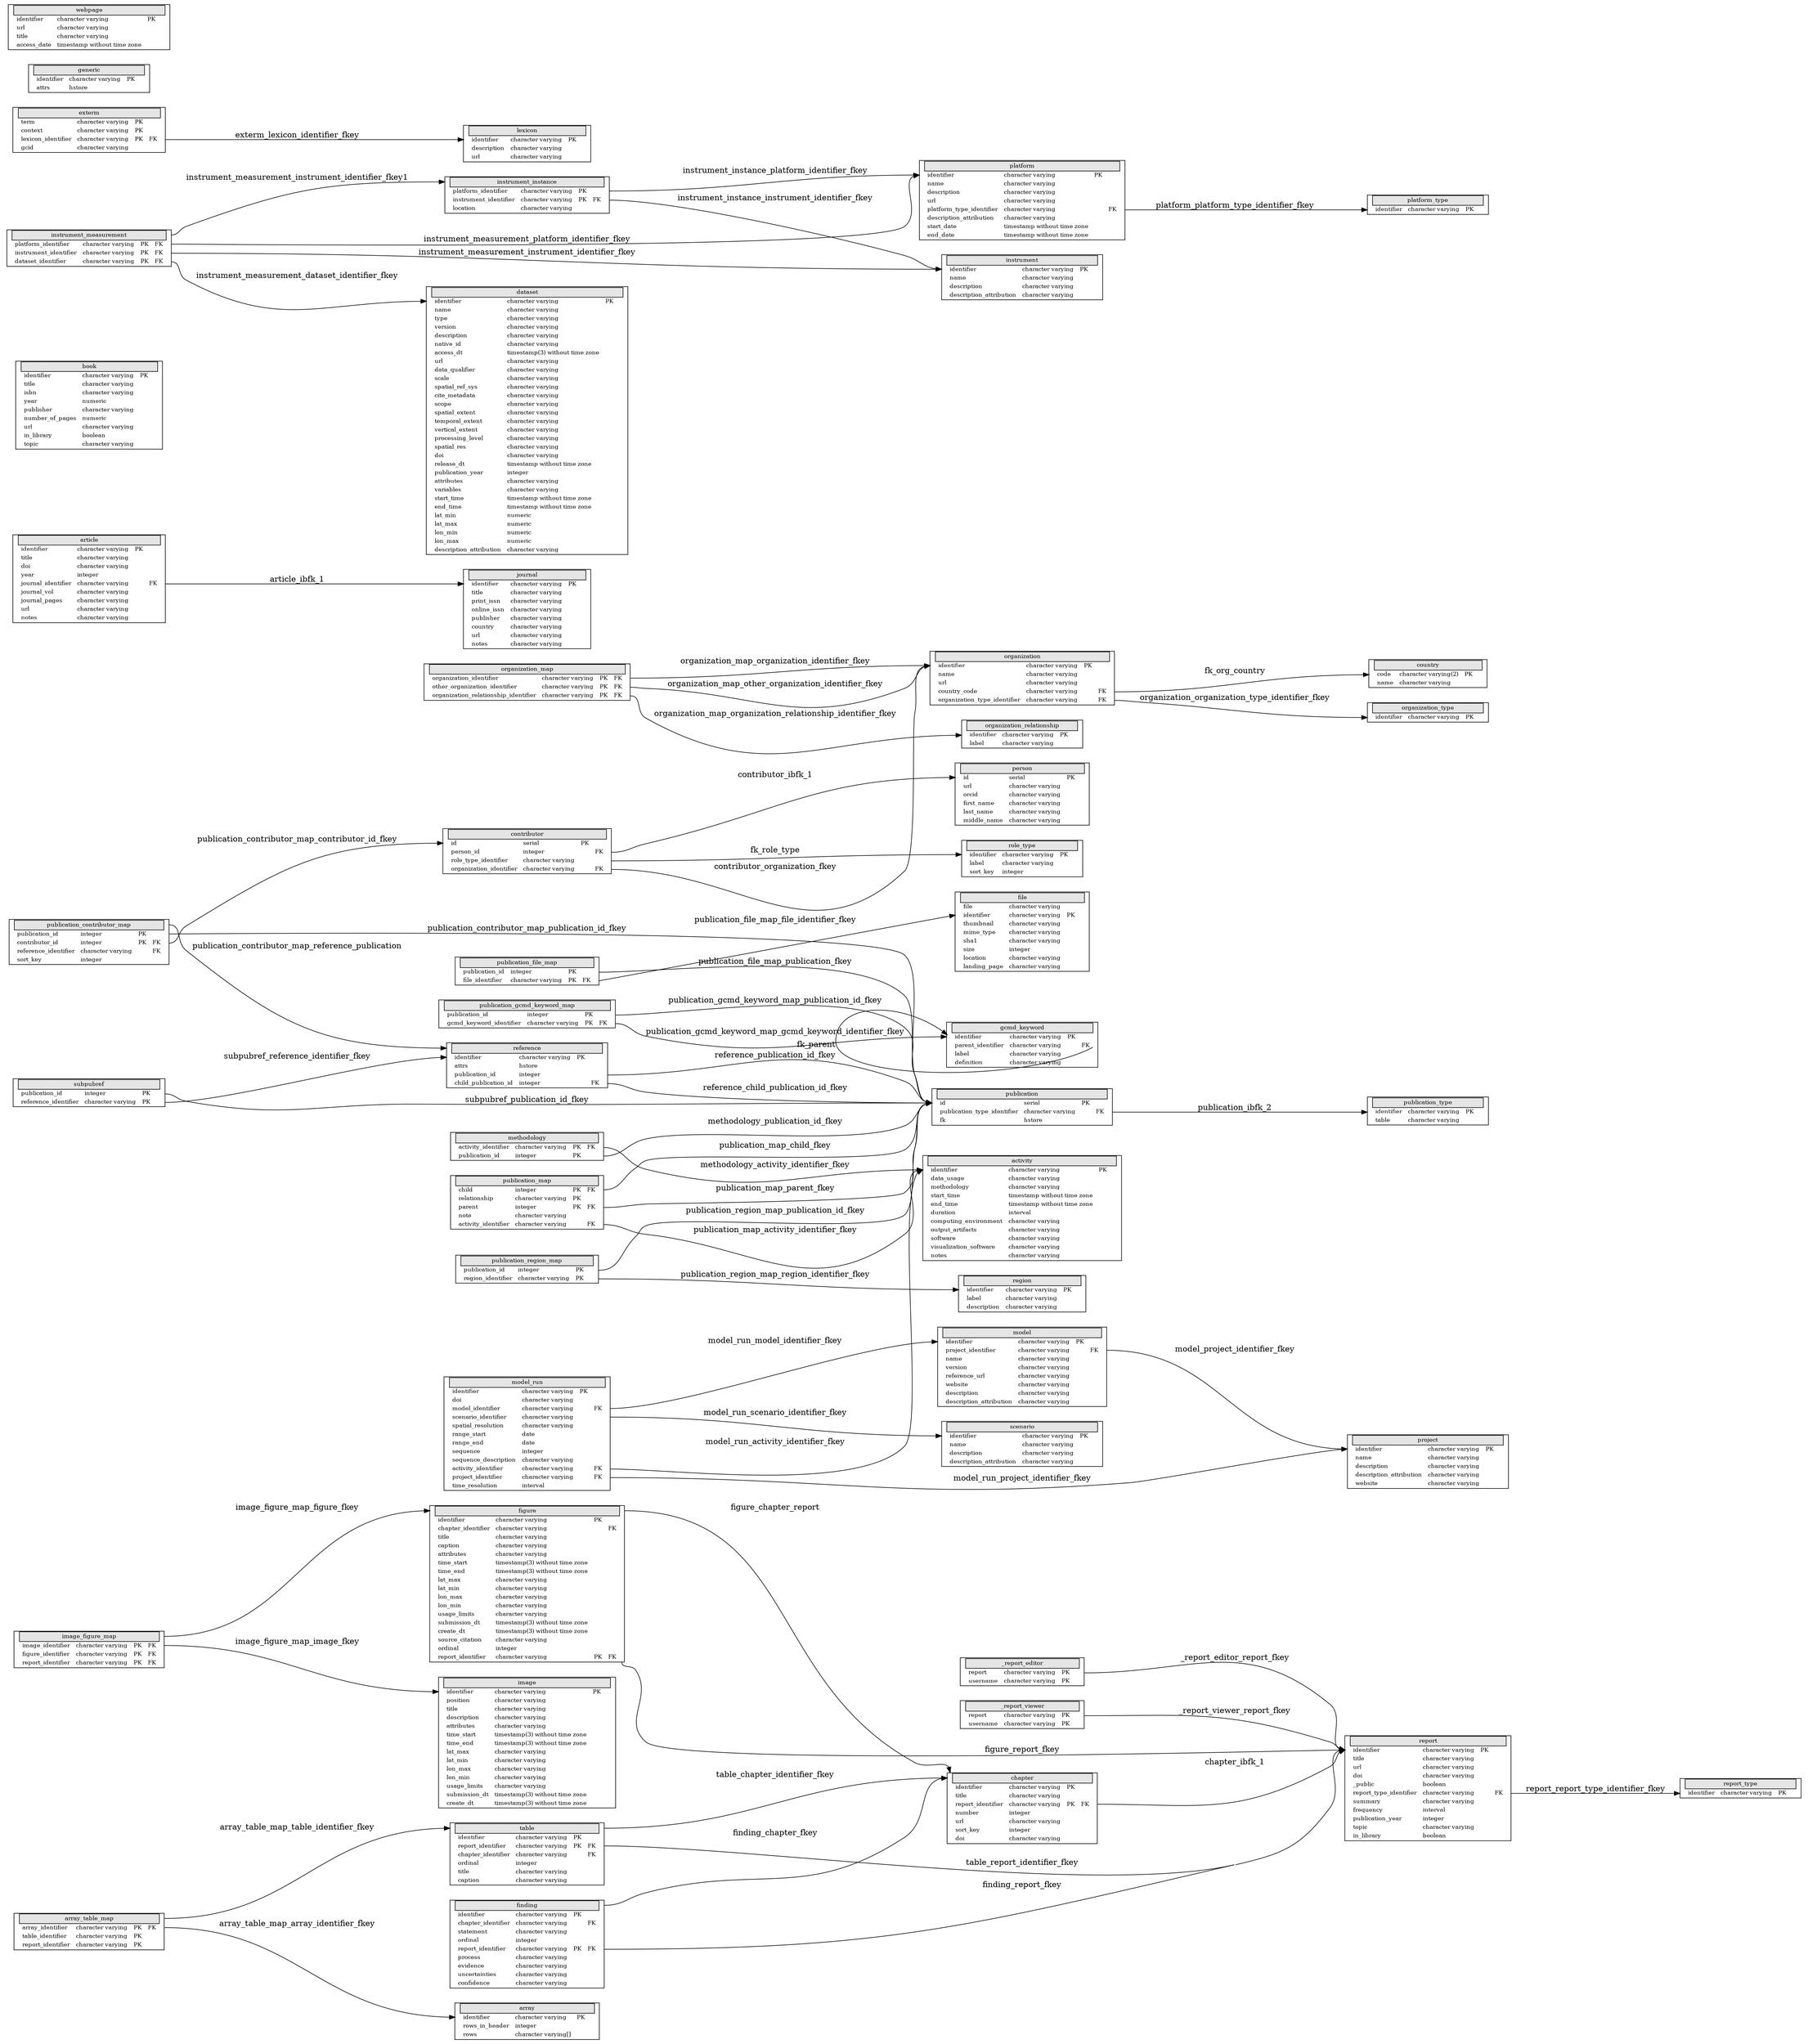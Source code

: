 
digraph g {
graph [
rankdir = "LR",
concentrate = true,
ratio = auto
];
node [
fontsize = "10",
shape = record
];
edge [
];

"_report_editor" [shape = plaintext, label = < <TABLE BORDER="1" CELLBORDER="0" CELLSPACING="0"> <TR ><TD PORT="ltcol0"> </TD> <TD bgcolor="grey90" border="1" COLSPAN="4"> \N </TD> <TD PORT="rtcol0"></TD></TR>  <TR><TD PORT="ltcol1" ></TD><TD align="left" > report </TD><TD align="left" > character varying </TD><TD align="left" > PK </TD><TD align="left" >  </TD><TD align="left" PORT="rtcol1"> </TD></TR> <TR><TD PORT="ltcol2" ></TD><TD align="left" > username </TD><TD align="left" > character varying </TD><TD align="left" > PK </TD><TD align="left" >  </TD><TD align="left" PORT="rtcol2"> </TD></TR> </TABLE>> ];

"_report_viewer" [shape = plaintext, label = < <TABLE BORDER="1" CELLBORDER="0" CELLSPACING="0"> <TR ><TD PORT="ltcol0"> </TD> <TD bgcolor="grey90" border="1" COLSPAN="4"> \N </TD> <TD PORT="rtcol0"></TD></TR>  <TR><TD PORT="ltcol1" ></TD><TD align="left" > report </TD><TD align="left" > character varying </TD><TD align="left" > PK </TD><TD align="left" >  </TD><TD align="left" PORT="rtcol1"> </TD></TR> <TR><TD PORT="ltcol2" ></TD><TD align="left" > username </TD><TD align="left" > character varying </TD><TD align="left" > PK </TD><TD align="left" >  </TD><TD align="left" PORT="rtcol2"> </TD></TR> </TABLE>> ];

"activity" [shape = plaintext, label = < <TABLE BORDER="1" CELLBORDER="0" CELLSPACING="0"> <TR ><TD PORT="ltcol0"> </TD> <TD bgcolor="grey90" border="1" COLSPAN="4"> \N </TD> <TD PORT="rtcol0"></TD></TR>  <TR><TD PORT="ltcol1" ></TD><TD align="left" > identifier </TD><TD align="left" > character varying </TD><TD align="left" > PK </TD><TD align="left" >  </TD><TD align="left" PORT="rtcol1"> </TD></TR> <TR><TD PORT="ltcol2" ></TD><TD align="left" > data_usage </TD><TD align="left" > character varying </TD><TD align="left" >  </TD><TD align="left" >  </TD><TD align="left" PORT="rtcol2"> </TD></TR> <TR><TD PORT="ltcol3" ></TD><TD align="left" > methodology </TD><TD align="left" > character varying </TD><TD align="left" >  </TD><TD align="left" >  </TD><TD align="left" PORT="rtcol3"> </TD></TR> <TR><TD PORT="ltcol4" ></TD><TD align="left" > start_time </TD><TD align="left" > timestamp without time zone </TD><TD align="left" >  </TD><TD align="left" >  </TD><TD align="left" PORT="rtcol4"> </TD></TR> <TR><TD PORT="ltcol5" ></TD><TD align="left" > end_time </TD><TD align="left" > timestamp without time zone </TD><TD align="left" >  </TD><TD align="left" >  </TD><TD align="left" PORT="rtcol5"> </TD></TR> <TR><TD PORT="ltcol6" ></TD><TD align="left" > duration </TD><TD align="left" > interval </TD><TD align="left" >  </TD><TD align="left" >  </TD><TD align="left" PORT="rtcol6"> </TD></TR> <TR><TD PORT="ltcol7" ></TD><TD align="left" > computing_environment </TD><TD align="left" > character varying </TD><TD align="left" >  </TD><TD align="left" >  </TD><TD align="left" PORT="rtcol7"> </TD></TR> <TR><TD PORT="ltcol8" ></TD><TD align="left" > output_artifacts </TD><TD align="left" > character varying </TD><TD align="left" >  </TD><TD align="left" >  </TD><TD align="left" PORT="rtcol8"> </TD></TR> <TR><TD PORT="ltcol9" ></TD><TD align="left" > software </TD><TD align="left" > character varying </TD><TD align="left" >  </TD><TD align="left" >  </TD><TD align="left" PORT="rtcol9"> </TD></TR> <TR><TD PORT="ltcol10" ></TD><TD align="left" > visualization_software </TD><TD align="left" > character varying </TD><TD align="left" >  </TD><TD align="left" >  </TD><TD align="left" PORT="rtcol10"> </TD></TR> <TR><TD PORT="ltcol11" ></TD><TD align="left" > notes </TD><TD align="left" > character varying </TD><TD align="left" >  </TD><TD align="left" >  </TD><TD align="left" PORT="rtcol11"> </TD></TR> </TABLE>> ];

"array" [shape = plaintext, label = < <TABLE BORDER="1" CELLBORDER="0" CELLSPACING="0"> <TR ><TD PORT="ltcol0"> </TD> <TD bgcolor="grey90" border="1" COLSPAN="4"> \N </TD> <TD PORT="rtcol0"></TD></TR>  <TR><TD PORT="ltcol1" ></TD><TD align="left" > identifier </TD><TD align="left" > character varying </TD><TD align="left" > PK </TD><TD align="left" >  </TD><TD align="left" PORT="rtcol1"> </TD></TR> <TR><TD PORT="ltcol2" ></TD><TD align="left" > rows_in_header </TD><TD align="left" > integer </TD><TD align="left" >  </TD><TD align="left" >  </TD><TD align="left" PORT="rtcol2"> </TD></TR> <TR><TD PORT="ltcol3" ></TD><TD align="left" > rows </TD><TD align="left" > character varying[] </TD><TD align="left" >  </TD><TD align="left" >  </TD><TD align="left" PORT="rtcol3"> </TD></TR> </TABLE>> ];

"array_table_map" [shape = plaintext, label = < <TABLE BORDER="1" CELLBORDER="0" CELLSPACING="0"> <TR ><TD PORT="ltcol0"> </TD> <TD bgcolor="grey90" border="1" COLSPAN="4"> \N </TD> <TD PORT="rtcol0"></TD></TR>  <TR><TD PORT="ltcol1" ></TD><TD align="left" > array_identifier </TD><TD align="left" > character varying </TD><TD align="left" > PK </TD><TD align="left" > FK </TD><TD align="left" PORT="rtcol1"> </TD></TR> <TR><TD PORT="ltcol2" ></TD><TD align="left" > table_identifier </TD><TD align="left" > character varying </TD><TD align="left" > PK </TD><TD align="left" >  </TD><TD align="left" PORT="rtcol2"> </TD></TR> <TR><TD PORT="ltcol3" ></TD><TD align="left" > report_identifier </TD><TD align="left" > character varying </TD><TD align="left" > PK </TD><TD align="left" >  </TD><TD align="left" PORT="rtcol3"> </TD></TR> </TABLE>> ];

"article" [shape = plaintext, label = < <TABLE BORDER="1" CELLBORDER="0" CELLSPACING="0"> <TR ><TD PORT="ltcol0"> </TD> <TD bgcolor="grey90" border="1" COLSPAN="4"> \N </TD> <TD PORT="rtcol0"></TD></TR>  <TR><TD PORT="ltcol1" ></TD><TD align="left" > identifier </TD><TD align="left" > character varying </TD><TD align="left" > PK </TD><TD align="left" >  </TD><TD align="left" PORT="rtcol1"> </TD></TR> <TR><TD PORT="ltcol2" ></TD><TD align="left" > title </TD><TD align="left" > character varying </TD><TD align="left" >  </TD><TD align="left" >  </TD><TD align="left" PORT="rtcol2"> </TD></TR> <TR><TD PORT="ltcol3" ></TD><TD align="left" > doi </TD><TD align="left" > character varying </TD><TD align="left" >  </TD><TD align="left" >  </TD><TD align="left" PORT="rtcol3"> </TD></TR> <TR><TD PORT="ltcol4" ></TD><TD align="left" > year </TD><TD align="left" > integer </TD><TD align="left" >  </TD><TD align="left" >  </TD><TD align="left" PORT="rtcol4"> </TD></TR> <TR><TD PORT="ltcol5" ></TD><TD align="left" > journal_identifier </TD><TD align="left" > character varying </TD><TD align="left" >  </TD><TD align="left" > FK </TD><TD align="left" PORT="rtcol5"> </TD></TR> <TR><TD PORT="ltcol6" ></TD><TD align="left" > journal_vol </TD><TD align="left" > character varying </TD><TD align="left" >  </TD><TD align="left" >  </TD><TD align="left" PORT="rtcol6"> </TD></TR> <TR><TD PORT="ltcol7" ></TD><TD align="left" > journal_pages </TD><TD align="left" > character varying </TD><TD align="left" >  </TD><TD align="left" >  </TD><TD align="left" PORT="rtcol7"> </TD></TR> <TR><TD PORT="ltcol8" ></TD><TD align="left" > url </TD><TD align="left" > character varying </TD><TD align="left" >  </TD><TD align="left" >  </TD><TD align="left" PORT="rtcol8"> </TD></TR> <TR><TD PORT="ltcol9" ></TD><TD align="left" > notes </TD><TD align="left" > character varying </TD><TD align="left" >  </TD><TD align="left" >  </TD><TD align="left" PORT="rtcol9"> </TD></TR> </TABLE>> ];

"book" [shape = plaintext, label = < <TABLE BORDER="1" CELLBORDER="0" CELLSPACING="0"> <TR ><TD PORT="ltcol0"> </TD> <TD bgcolor="grey90" border="1" COLSPAN="4"> \N </TD> <TD PORT="rtcol0"></TD></TR>  <TR><TD PORT="ltcol1" ></TD><TD align="left" > identifier </TD><TD align="left" > character varying </TD><TD align="left" > PK </TD><TD align="left" >  </TD><TD align="left" PORT="rtcol1"> </TD></TR> <TR><TD PORT="ltcol2" ></TD><TD align="left" > title </TD><TD align="left" > character varying </TD><TD align="left" >  </TD><TD align="left" >  </TD><TD align="left" PORT="rtcol2"> </TD></TR> <TR><TD PORT="ltcol3" ></TD><TD align="left" > isbn </TD><TD align="left" > character varying </TD><TD align="left" >  </TD><TD align="left" >  </TD><TD align="left" PORT="rtcol3"> </TD></TR> <TR><TD PORT="ltcol4" ></TD><TD align="left" > year </TD><TD align="left" > numeric </TD><TD align="left" >  </TD><TD align="left" >  </TD><TD align="left" PORT="rtcol4"> </TD></TR> <TR><TD PORT="ltcol5" ></TD><TD align="left" > publisher </TD><TD align="left" > character varying </TD><TD align="left" >  </TD><TD align="left" >  </TD><TD align="left" PORT="rtcol5"> </TD></TR> <TR><TD PORT="ltcol6" ></TD><TD align="left" > number_of_pages </TD><TD align="left" > numeric </TD><TD align="left" >  </TD><TD align="left" >  </TD><TD align="left" PORT="rtcol6"> </TD></TR> <TR><TD PORT="ltcol7" ></TD><TD align="left" > url </TD><TD align="left" > character varying </TD><TD align="left" >  </TD><TD align="left" >  </TD><TD align="left" PORT="rtcol7"> </TD></TR> <TR><TD PORT="ltcol8" ></TD><TD align="left" > in_library </TD><TD align="left" > boolean </TD><TD align="left" >  </TD><TD align="left" >  </TD><TD align="left" PORT="rtcol8"> </TD></TR> <TR><TD PORT="ltcol9" ></TD><TD align="left" > topic </TD><TD align="left" > character varying </TD><TD align="left" >  </TD><TD align="left" >  </TD><TD align="left" PORT="rtcol9"> </TD></TR> </TABLE>> ];

"chapter" [shape = plaintext, label = < <TABLE BORDER="1" CELLBORDER="0" CELLSPACING="0"> <TR ><TD PORT="ltcol0"> </TD> <TD bgcolor="grey90" border="1" COLSPAN="4"> \N </TD> <TD PORT="rtcol0"></TD></TR>  <TR><TD PORT="ltcol1" ></TD><TD align="left" > identifier </TD><TD align="left" > character varying </TD><TD align="left" > PK </TD><TD align="left" >  </TD><TD align="left" PORT="rtcol1"> </TD></TR> <TR><TD PORT="ltcol2" ></TD><TD align="left" > title </TD><TD align="left" > character varying </TD><TD align="left" >  </TD><TD align="left" >  </TD><TD align="left" PORT="rtcol2"> </TD></TR> <TR><TD PORT="ltcol3" ></TD><TD align="left" > report_identifier </TD><TD align="left" > character varying </TD><TD align="left" > PK </TD><TD align="left" > FK </TD><TD align="left" PORT="rtcol3"> </TD></TR> <TR><TD PORT="ltcol4" ></TD><TD align="left" > number </TD><TD align="left" > integer </TD><TD align="left" >  </TD><TD align="left" >  </TD><TD align="left" PORT="rtcol4"> </TD></TR> <TR><TD PORT="ltcol5" ></TD><TD align="left" > url </TD><TD align="left" > character varying </TD><TD align="left" >  </TD><TD align="left" >  </TD><TD align="left" PORT="rtcol5"> </TD></TR> <TR><TD PORT="ltcol6" ></TD><TD align="left" > sort_key </TD><TD align="left" > integer </TD><TD align="left" >  </TD><TD align="left" >  </TD><TD align="left" PORT="rtcol6"> </TD></TR> <TR><TD PORT="ltcol7" ></TD><TD align="left" > doi </TD><TD align="left" > character varying </TD><TD align="left" >  </TD><TD align="left" >  </TD><TD align="left" PORT="rtcol7"> </TD></TR> </TABLE>> ];

"contributor" [shape = plaintext, label = < <TABLE BORDER="1" CELLBORDER="0" CELLSPACING="0"> <TR ><TD PORT="ltcol0"> </TD> <TD bgcolor="grey90" border="1" COLSPAN="4"> \N </TD> <TD PORT="rtcol0"></TD></TR>  <TR><TD PORT="ltcol1" ></TD><TD align="left" > id </TD><TD align="left" > serial </TD><TD align="left" > PK </TD><TD align="left" >  </TD><TD align="left" PORT="rtcol1"> </TD></TR> <TR><TD PORT="ltcol2" ></TD><TD align="left" > person_id </TD><TD align="left" > integer </TD><TD align="left" >  </TD><TD align="left" > FK </TD><TD align="left" PORT="rtcol2"> </TD></TR> <TR><TD PORT="ltcol3" ></TD><TD align="left" > role_type_identifier </TD><TD align="left" > character varying </TD><TD align="left" >  </TD><TD align="left" >  </TD><TD align="left" PORT="rtcol3"> </TD></TR> <TR><TD PORT="ltcol4" ></TD><TD align="left" > organization_identifier </TD><TD align="left" > character varying </TD><TD align="left" >  </TD><TD align="left" > FK </TD><TD align="left" PORT="rtcol4"> </TD></TR> </TABLE>> ];

"country" [shape = plaintext, label = < <TABLE BORDER="1" CELLBORDER="0" CELLSPACING="0"> <TR ><TD PORT="ltcol0"> </TD> <TD bgcolor="grey90" border="1" COLSPAN="4"> \N </TD> <TD PORT="rtcol0"></TD></TR>  <TR><TD PORT="ltcol1" ></TD><TD align="left" > code </TD><TD align="left" > character varying(2) </TD><TD align="left" > PK </TD><TD align="left" >  </TD><TD align="left" PORT="rtcol1"> </TD></TR> <TR><TD PORT="ltcol2" ></TD><TD align="left" > name </TD><TD align="left" > character varying </TD><TD align="left" >  </TD><TD align="left" >  </TD><TD align="left" PORT="rtcol2"> </TD></TR> </TABLE>> ];

"dataset" [shape = plaintext, label = < <TABLE BORDER="1" CELLBORDER="0" CELLSPACING="0"> <TR ><TD PORT="ltcol0"> </TD> <TD bgcolor="grey90" border="1" COLSPAN="4"> \N </TD> <TD PORT="rtcol0"></TD></TR>  <TR><TD PORT="ltcol1" ></TD><TD align="left" > identifier </TD><TD align="left" > character varying </TD><TD align="left" > PK </TD><TD align="left" >  </TD><TD align="left" PORT="rtcol1"> </TD></TR> <TR><TD PORT="ltcol2" ></TD><TD align="left" > name </TD><TD align="left" > character varying </TD><TD align="left" >  </TD><TD align="left" >  </TD><TD align="left" PORT="rtcol2"> </TD></TR> <TR><TD PORT="ltcol3" ></TD><TD align="left" > type </TD><TD align="left" > character varying </TD><TD align="left" >  </TD><TD align="left" >  </TD><TD align="left" PORT="rtcol3"> </TD></TR> <TR><TD PORT="ltcol4" ></TD><TD align="left" > version </TD><TD align="left" > character varying </TD><TD align="left" >  </TD><TD align="left" >  </TD><TD align="left" PORT="rtcol4"> </TD></TR> <TR><TD PORT="ltcol5" ></TD><TD align="left" > description </TD><TD align="left" > character varying </TD><TD align="left" >  </TD><TD align="left" >  </TD><TD align="left" PORT="rtcol5"> </TD></TR> <TR><TD PORT="ltcol6" ></TD><TD align="left" > native_id </TD><TD align="left" > character varying </TD><TD align="left" >  </TD><TD align="left" >  </TD><TD align="left" PORT="rtcol6"> </TD></TR> <TR><TD PORT="ltcol7" ></TD><TD align="left" > access_dt </TD><TD align="left" > timestamp(3) without time zone </TD><TD align="left" >  </TD><TD align="left" >  </TD><TD align="left" PORT="rtcol7"> </TD></TR> <TR><TD PORT="ltcol8" ></TD><TD align="left" > url </TD><TD align="left" > character varying </TD><TD align="left" >  </TD><TD align="left" >  </TD><TD align="left" PORT="rtcol8"> </TD></TR> <TR><TD PORT="ltcol9" ></TD><TD align="left" > data_qualifier </TD><TD align="left" > character varying </TD><TD align="left" >  </TD><TD align="left" >  </TD><TD align="left" PORT="rtcol9"> </TD></TR> <TR><TD PORT="ltcol10" ></TD><TD align="left" > scale </TD><TD align="left" > character varying </TD><TD align="left" >  </TD><TD align="left" >  </TD><TD align="left" PORT="rtcol10"> </TD></TR> <TR><TD PORT="ltcol11" ></TD><TD align="left" > spatial_ref_sys </TD><TD align="left" > character varying </TD><TD align="left" >  </TD><TD align="left" >  </TD><TD align="left" PORT="rtcol11"> </TD></TR> <TR><TD PORT="ltcol12" ></TD><TD align="left" > cite_metadata </TD><TD align="left" > character varying </TD><TD align="left" >  </TD><TD align="left" >  </TD><TD align="left" PORT="rtcol12"> </TD></TR> <TR><TD PORT="ltcol13" ></TD><TD align="left" > scope </TD><TD align="left" > character varying </TD><TD align="left" >  </TD><TD align="left" >  </TD><TD align="left" PORT="rtcol13"> </TD></TR> <TR><TD PORT="ltcol14" ></TD><TD align="left" > spatial_extent </TD><TD align="left" > character varying </TD><TD align="left" >  </TD><TD align="left" >  </TD><TD align="left" PORT="rtcol14"> </TD></TR> <TR><TD PORT="ltcol15" ></TD><TD align="left" > temporal_extent </TD><TD align="left" > character varying </TD><TD align="left" >  </TD><TD align="left" >  </TD><TD align="left" PORT="rtcol15"> </TD></TR> <TR><TD PORT="ltcol16" ></TD><TD align="left" > vertical_extent </TD><TD align="left" > character varying </TD><TD align="left" >  </TD><TD align="left" >  </TD><TD align="left" PORT="rtcol16"> </TD></TR> <TR><TD PORT="ltcol17" ></TD><TD align="left" > processing_level </TD><TD align="left" > character varying </TD><TD align="left" >  </TD><TD align="left" >  </TD><TD align="left" PORT="rtcol17"> </TD></TR> <TR><TD PORT="ltcol18" ></TD><TD align="left" > spatial_res </TD><TD align="left" > character varying </TD><TD align="left" >  </TD><TD align="left" >  </TD><TD align="left" PORT="rtcol18"> </TD></TR> <TR><TD PORT="ltcol19" ></TD><TD align="left" > doi </TD><TD align="left" > character varying </TD><TD align="left" >  </TD><TD align="left" >  </TD><TD align="left" PORT="rtcol19"> </TD></TR> <TR><TD PORT="ltcol20" ></TD><TD align="left" > release_dt </TD><TD align="left" > timestamp without time zone </TD><TD align="left" >  </TD><TD align="left" >  </TD><TD align="left" PORT="rtcol20"> </TD></TR> <TR><TD PORT="ltcol21" ></TD><TD align="left" > publication_year </TD><TD align="left" > integer </TD><TD align="left" >  </TD><TD align="left" >  </TD><TD align="left" PORT="rtcol21"> </TD></TR> <TR><TD PORT="ltcol22" ></TD><TD align="left" > attributes </TD><TD align="left" > character varying </TD><TD align="left" >  </TD><TD align="left" >  </TD><TD align="left" PORT="rtcol22"> </TD></TR> <TR><TD PORT="ltcol23" ></TD><TD align="left" > variables </TD><TD align="left" > character varying </TD><TD align="left" >  </TD><TD align="left" >  </TD><TD align="left" PORT="rtcol23"> </TD></TR> <TR><TD PORT="ltcol24" ></TD><TD align="left" > start_time </TD><TD align="left" > timestamp without time zone </TD><TD align="left" >  </TD><TD align="left" >  </TD><TD align="left" PORT="rtcol24"> </TD></TR> <TR><TD PORT="ltcol25" ></TD><TD align="left" > end_time </TD><TD align="left" > timestamp without time zone </TD><TD align="left" >  </TD><TD align="left" >  </TD><TD align="left" PORT="rtcol25"> </TD></TR> <TR><TD PORT="ltcol26" ></TD><TD align="left" > lat_min </TD><TD align="left" > numeric </TD><TD align="left" >  </TD><TD align="left" >  </TD><TD align="left" PORT="rtcol26"> </TD></TR> <TR><TD PORT="ltcol27" ></TD><TD align="left" > lat_max </TD><TD align="left" > numeric </TD><TD align="left" >  </TD><TD align="left" >  </TD><TD align="left" PORT="rtcol27"> </TD></TR> <TR><TD PORT="ltcol28" ></TD><TD align="left" > lon_min </TD><TD align="left" > numeric </TD><TD align="left" >  </TD><TD align="left" >  </TD><TD align="left" PORT="rtcol28"> </TD></TR> <TR><TD PORT="ltcol29" ></TD><TD align="left" > lon_max </TD><TD align="left" > numeric </TD><TD align="left" >  </TD><TD align="left" >  </TD><TD align="left" PORT="rtcol29"> </TD></TR> <TR><TD PORT="ltcol30" ></TD><TD align="left" > description_attribution </TD><TD align="left" > character varying </TD><TD align="left" >  </TD><TD align="left" >  </TD><TD align="left" PORT="rtcol30"> </TD></TR> </TABLE>> ];

"exterm" [shape = plaintext, label = < <TABLE BORDER="1" CELLBORDER="0" CELLSPACING="0"> <TR ><TD PORT="ltcol0"> </TD> <TD bgcolor="grey90" border="1" COLSPAN="4"> \N </TD> <TD PORT="rtcol0"></TD></TR>  <TR><TD PORT="ltcol1" ></TD><TD align="left" > term </TD><TD align="left" > character varying </TD><TD align="left" > PK </TD><TD align="left" >  </TD><TD align="left" PORT="rtcol1"> </TD></TR> <TR><TD PORT="ltcol2" ></TD><TD align="left" > context </TD><TD align="left" > character varying </TD><TD align="left" > PK </TD><TD align="left" >  </TD><TD align="left" PORT="rtcol2"> </TD></TR> <TR><TD PORT="ltcol3" ></TD><TD align="left" > lexicon_identifier </TD><TD align="left" > character varying </TD><TD align="left" > PK </TD><TD align="left" > FK </TD><TD align="left" PORT="rtcol3"> </TD></TR> <TR><TD PORT="ltcol4" ></TD><TD align="left" > gcid </TD><TD align="left" > character varying </TD><TD align="left" >  </TD><TD align="left" >  </TD><TD align="left" PORT="rtcol4"> </TD></TR> </TABLE>> ];

"figure" [shape = plaintext, label = < <TABLE BORDER="1" CELLBORDER="0" CELLSPACING="0"> <TR ><TD PORT="ltcol0"> </TD> <TD bgcolor="grey90" border="1" COLSPAN="4"> \N </TD> <TD PORT="rtcol0"></TD></TR>  <TR><TD PORT="ltcol1" ></TD><TD align="left" > identifier </TD><TD align="left" > character varying </TD><TD align="left" > PK </TD><TD align="left" >  </TD><TD align="left" PORT="rtcol1"> </TD></TR> <TR><TD PORT="ltcol2" ></TD><TD align="left" > chapter_identifier </TD><TD align="left" > character varying </TD><TD align="left" >  </TD><TD align="left" > FK </TD><TD align="left" PORT="rtcol2"> </TD></TR> <TR><TD PORT="ltcol3" ></TD><TD align="left" > title </TD><TD align="left" > character varying </TD><TD align="left" >  </TD><TD align="left" >  </TD><TD align="left" PORT="rtcol3"> </TD></TR> <TR><TD PORT="ltcol4" ></TD><TD align="left" > caption </TD><TD align="left" > character varying </TD><TD align="left" >  </TD><TD align="left" >  </TD><TD align="left" PORT="rtcol4"> </TD></TR> <TR><TD PORT="ltcol5" ></TD><TD align="left" > attributes </TD><TD align="left" > character varying </TD><TD align="left" >  </TD><TD align="left" >  </TD><TD align="left" PORT="rtcol5"> </TD></TR> <TR><TD PORT="ltcol6" ></TD><TD align="left" > time_start </TD><TD align="left" > timestamp(3) without time zone </TD><TD align="left" >  </TD><TD align="left" >  </TD><TD align="left" PORT="rtcol6"> </TD></TR> <TR><TD PORT="ltcol7" ></TD><TD align="left" > time_end </TD><TD align="left" > timestamp(3) without time zone </TD><TD align="left" >  </TD><TD align="left" >  </TD><TD align="left" PORT="rtcol7"> </TD></TR> <TR><TD PORT="ltcol8" ></TD><TD align="left" > lat_max </TD><TD align="left" > character varying </TD><TD align="left" >  </TD><TD align="left" >  </TD><TD align="left" PORT="rtcol8"> </TD></TR> <TR><TD PORT="ltcol9" ></TD><TD align="left" > lat_min </TD><TD align="left" > character varying </TD><TD align="left" >  </TD><TD align="left" >  </TD><TD align="left" PORT="rtcol9"> </TD></TR> <TR><TD PORT="ltcol10" ></TD><TD align="left" > lon_max </TD><TD align="left" > character varying </TD><TD align="left" >  </TD><TD align="left" >  </TD><TD align="left" PORT="rtcol10"> </TD></TR> <TR><TD PORT="ltcol11" ></TD><TD align="left" > lon_min </TD><TD align="left" > character varying </TD><TD align="left" >  </TD><TD align="left" >  </TD><TD align="left" PORT="rtcol11"> </TD></TR> <TR><TD PORT="ltcol12" ></TD><TD align="left" > usage_limits </TD><TD align="left" > character varying </TD><TD align="left" >  </TD><TD align="left" >  </TD><TD align="left" PORT="rtcol12"> </TD></TR> <TR><TD PORT="ltcol13" ></TD><TD align="left" > submission_dt </TD><TD align="left" > timestamp(3) without time zone </TD><TD align="left" >  </TD><TD align="left" >  </TD><TD align="left" PORT="rtcol13"> </TD></TR> <TR><TD PORT="ltcol14" ></TD><TD align="left" > create_dt </TD><TD align="left" > timestamp(3) without time zone </TD><TD align="left" >  </TD><TD align="left" >  </TD><TD align="left" PORT="rtcol14"> </TD></TR> <TR><TD PORT="ltcol15" ></TD><TD align="left" > source_citation </TD><TD align="left" > character varying </TD><TD align="left" >  </TD><TD align="left" >  </TD><TD align="left" PORT="rtcol15"> </TD></TR> <TR><TD PORT="ltcol16" ></TD><TD align="left" > ordinal </TD><TD align="left" > integer </TD><TD align="left" >  </TD><TD align="left" >  </TD><TD align="left" PORT="rtcol16"> </TD></TR> <TR><TD PORT="ltcol17" ></TD><TD align="left" > report_identifier </TD><TD align="left" > character varying </TD><TD align="left" > PK </TD><TD align="left" > FK </TD><TD align="left" PORT="rtcol17"> </TD></TR> </TABLE>> ];

"file" [shape = plaintext, label = < <TABLE BORDER="1" CELLBORDER="0" CELLSPACING="0"> <TR ><TD PORT="ltcol0"> </TD> <TD bgcolor="grey90" border="1" COLSPAN="4"> \N </TD> <TD PORT="rtcol0"></TD></TR>  <TR><TD PORT="ltcol1" ></TD><TD align="left" > file </TD><TD align="left" > character varying </TD><TD align="left" >  </TD><TD align="left" >  </TD><TD align="left" PORT="rtcol1"> </TD></TR> <TR><TD PORT="ltcol2" ></TD><TD align="left" > identifier </TD><TD align="left" > character varying </TD><TD align="left" > PK </TD><TD align="left" >  </TD><TD align="left" PORT="rtcol2"> </TD></TR> <TR><TD PORT="ltcol3" ></TD><TD align="left" > thumbnail </TD><TD align="left" > character varying </TD><TD align="left" >  </TD><TD align="left" >  </TD><TD align="left" PORT="rtcol3"> </TD></TR> <TR><TD PORT="ltcol4" ></TD><TD align="left" > mime_type </TD><TD align="left" > character varying </TD><TD align="left" >  </TD><TD align="left" >  </TD><TD align="left" PORT="rtcol4"> </TD></TR> <TR><TD PORT="ltcol5" ></TD><TD align="left" > sha1 </TD><TD align="left" > character varying </TD><TD align="left" >  </TD><TD align="left" >  </TD><TD align="left" PORT="rtcol5"> </TD></TR> <TR><TD PORT="ltcol6" ></TD><TD align="left" > size </TD><TD align="left" > integer </TD><TD align="left" >  </TD><TD align="left" >  </TD><TD align="left" PORT="rtcol6"> </TD></TR> <TR><TD PORT="ltcol7" ></TD><TD align="left" > location </TD><TD align="left" > character varying </TD><TD align="left" >  </TD><TD align="left" >  </TD><TD align="left" PORT="rtcol7"> </TD></TR> <TR><TD PORT="ltcol8" ></TD><TD align="left" > landing_page </TD><TD align="left" > character varying </TD><TD align="left" >  </TD><TD align="left" >  </TD><TD align="left" PORT="rtcol8"> </TD></TR> </TABLE>> ];

"finding" [shape = plaintext, label = < <TABLE BORDER="1" CELLBORDER="0" CELLSPACING="0"> <TR ><TD PORT="ltcol0"> </TD> <TD bgcolor="grey90" border="1" COLSPAN="4"> \N </TD> <TD PORT="rtcol0"></TD></TR>  <TR><TD PORT="ltcol1" ></TD><TD align="left" > identifier </TD><TD align="left" > character varying </TD><TD align="left" > PK </TD><TD align="left" >  </TD><TD align="left" PORT="rtcol1"> </TD></TR> <TR><TD PORT="ltcol2" ></TD><TD align="left" > chapter_identifier </TD><TD align="left" > character varying </TD><TD align="left" >  </TD><TD align="left" > FK </TD><TD align="left" PORT="rtcol2"> </TD></TR> <TR><TD PORT="ltcol3" ></TD><TD align="left" > statement </TD><TD align="left" > character varying </TD><TD align="left" >  </TD><TD align="left" >  </TD><TD align="left" PORT="rtcol3"> </TD></TR> <TR><TD PORT="ltcol4" ></TD><TD align="left" > ordinal </TD><TD align="left" > integer </TD><TD align="left" >  </TD><TD align="left" >  </TD><TD align="left" PORT="rtcol4"> </TD></TR> <TR><TD PORT="ltcol5" ></TD><TD align="left" > report_identifier </TD><TD align="left" > character varying </TD><TD align="left" > PK </TD><TD align="left" > FK </TD><TD align="left" PORT="rtcol5"> </TD></TR> <TR><TD PORT="ltcol6" ></TD><TD align="left" > process </TD><TD align="left" > character varying </TD><TD align="left" >  </TD><TD align="left" >  </TD><TD align="left" PORT="rtcol6"> </TD></TR> <TR><TD PORT="ltcol7" ></TD><TD align="left" > evidence </TD><TD align="left" > character varying </TD><TD align="left" >  </TD><TD align="left" >  </TD><TD align="left" PORT="rtcol7"> </TD></TR> <TR><TD PORT="ltcol8" ></TD><TD align="left" > uncertainties </TD><TD align="left" > character varying </TD><TD align="left" >  </TD><TD align="left" >  </TD><TD align="left" PORT="rtcol8"> </TD></TR> <TR><TD PORT="ltcol9" ></TD><TD align="left" > confidence </TD><TD align="left" > character varying </TD><TD align="left" >  </TD><TD align="left" >  </TD><TD align="left" PORT="rtcol9"> </TD></TR> </TABLE>> ];

"gcmd_keyword" [shape = plaintext, label = < <TABLE BORDER="1" CELLBORDER="0" CELLSPACING="0"> <TR ><TD PORT="ltcol0"> </TD> <TD bgcolor="grey90" border="1" COLSPAN="4"> \N </TD> <TD PORT="rtcol0"></TD></TR>  <TR><TD PORT="ltcol1" ></TD><TD align="left" > identifier </TD><TD align="left" > character varying </TD><TD align="left" > PK </TD><TD align="left" >  </TD><TD align="left" PORT="rtcol1"> </TD></TR> <TR><TD PORT="ltcol2" ></TD><TD align="left" > parent_identifier </TD><TD align="left" > character varying </TD><TD align="left" >  </TD><TD align="left" > FK </TD><TD align="left" PORT="rtcol2"> </TD></TR> <TR><TD PORT="ltcol3" ></TD><TD align="left" > label </TD><TD align="left" > character varying </TD><TD align="left" >  </TD><TD align="left" >  </TD><TD align="left" PORT="rtcol3"> </TD></TR> <TR><TD PORT="ltcol4" ></TD><TD align="left" > definition </TD><TD align="left" > character varying </TD><TD align="left" >  </TD><TD align="left" >  </TD><TD align="left" PORT="rtcol4"> </TD></TR> </TABLE>> ];

"generic" [shape = plaintext, label = < <TABLE BORDER="1" CELLBORDER="0" CELLSPACING="0"> <TR ><TD PORT="ltcol0"> </TD> <TD bgcolor="grey90" border="1" COLSPAN="4"> \N </TD> <TD PORT="rtcol0"></TD></TR>  <TR><TD PORT="ltcol1" ></TD><TD align="left" > identifier </TD><TD align="left" > character varying </TD><TD align="left" > PK </TD><TD align="left" >  </TD><TD align="left" PORT="rtcol1"> </TD></TR> <TR><TD PORT="ltcol2" ></TD><TD align="left" > attrs </TD><TD align="left" > hstore </TD><TD align="left" >  </TD><TD align="left" >  </TD><TD align="left" PORT="rtcol2"> </TD></TR> </TABLE>> ];

"image" [shape = plaintext, label = < <TABLE BORDER="1" CELLBORDER="0" CELLSPACING="0"> <TR ><TD PORT="ltcol0"> </TD> <TD bgcolor="grey90" border="1" COLSPAN="4"> \N </TD> <TD PORT="rtcol0"></TD></TR>  <TR><TD PORT="ltcol1" ></TD><TD align="left" > identifier </TD><TD align="left" > character varying </TD><TD align="left" > PK </TD><TD align="left" >  </TD><TD align="left" PORT="rtcol1"> </TD></TR> <TR><TD PORT="ltcol2" ></TD><TD align="left" > position </TD><TD align="left" > character varying </TD><TD align="left" >  </TD><TD align="left" >  </TD><TD align="left" PORT="rtcol2"> </TD></TR> <TR><TD PORT="ltcol3" ></TD><TD align="left" > title </TD><TD align="left" > character varying </TD><TD align="left" >  </TD><TD align="left" >  </TD><TD align="left" PORT="rtcol3"> </TD></TR> <TR><TD PORT="ltcol4" ></TD><TD align="left" > description </TD><TD align="left" > character varying </TD><TD align="left" >  </TD><TD align="left" >  </TD><TD align="left" PORT="rtcol4"> </TD></TR> <TR><TD PORT="ltcol5" ></TD><TD align="left" > attributes </TD><TD align="left" > character varying </TD><TD align="left" >  </TD><TD align="left" >  </TD><TD align="left" PORT="rtcol5"> </TD></TR> <TR><TD PORT="ltcol6" ></TD><TD align="left" > time_start </TD><TD align="left" > timestamp(3) without time zone </TD><TD align="left" >  </TD><TD align="left" >  </TD><TD align="left" PORT="rtcol6"> </TD></TR> <TR><TD PORT="ltcol7" ></TD><TD align="left" > time_end </TD><TD align="left" > timestamp(3) without time zone </TD><TD align="left" >  </TD><TD align="left" >  </TD><TD align="left" PORT="rtcol7"> </TD></TR> <TR><TD PORT="ltcol8" ></TD><TD align="left" > lat_max </TD><TD align="left" > character varying </TD><TD align="left" >  </TD><TD align="left" >  </TD><TD align="left" PORT="rtcol8"> </TD></TR> <TR><TD PORT="ltcol9" ></TD><TD align="left" > lat_min </TD><TD align="left" > character varying </TD><TD align="left" >  </TD><TD align="left" >  </TD><TD align="left" PORT="rtcol9"> </TD></TR> <TR><TD PORT="ltcol10" ></TD><TD align="left" > lon_max </TD><TD align="left" > character varying </TD><TD align="left" >  </TD><TD align="left" >  </TD><TD align="left" PORT="rtcol10"> </TD></TR> <TR><TD PORT="ltcol11" ></TD><TD align="left" > lon_min </TD><TD align="left" > character varying </TD><TD align="left" >  </TD><TD align="left" >  </TD><TD align="left" PORT="rtcol11"> </TD></TR> <TR><TD PORT="ltcol12" ></TD><TD align="left" > usage_limits </TD><TD align="left" > character varying </TD><TD align="left" >  </TD><TD align="left" >  </TD><TD align="left" PORT="rtcol12"> </TD></TR> <TR><TD PORT="ltcol13" ></TD><TD align="left" > submission_dt </TD><TD align="left" > timestamp(3) without time zone </TD><TD align="left" >  </TD><TD align="left" >  </TD><TD align="left" PORT="rtcol13"> </TD></TR> <TR><TD PORT="ltcol14" ></TD><TD align="left" > create_dt </TD><TD align="left" > timestamp(3) without time zone </TD><TD align="left" >  </TD><TD align="left" >  </TD><TD align="left" PORT="rtcol14"> </TD></TR> </TABLE>> ];

"image_figure_map" [shape = plaintext, label = < <TABLE BORDER="1" CELLBORDER="0" CELLSPACING="0"> <TR ><TD PORT="ltcol0"> </TD> <TD bgcolor="grey90" border="1" COLSPAN="4"> \N </TD> <TD PORT="rtcol0"></TD></TR>  <TR><TD PORT="ltcol1" ></TD><TD align="left" > image_identifier </TD><TD align="left" > character varying </TD><TD align="left" > PK </TD><TD align="left" > FK </TD><TD align="left" PORT="rtcol1"> </TD></TR> <TR><TD PORT="ltcol2" ></TD><TD align="left" > figure_identifier </TD><TD align="left" > character varying </TD><TD align="left" > PK </TD><TD align="left" > FK </TD><TD align="left" PORT="rtcol2"> </TD></TR> <TR><TD PORT="ltcol3" ></TD><TD align="left" > report_identifier </TD><TD align="left" > character varying </TD><TD align="left" > PK </TD><TD align="left" > FK </TD><TD align="left" PORT="rtcol3"> </TD></TR> </TABLE>> ];

"instrument" [shape = plaintext, label = < <TABLE BORDER="1" CELLBORDER="0" CELLSPACING="0"> <TR ><TD PORT="ltcol0"> </TD> <TD bgcolor="grey90" border="1" COLSPAN="4"> \N </TD> <TD PORT="rtcol0"></TD></TR>  <TR><TD PORT="ltcol1" ></TD><TD align="left" > identifier </TD><TD align="left" > character varying </TD><TD align="left" > PK </TD><TD align="left" >  </TD><TD align="left" PORT="rtcol1"> </TD></TR> <TR><TD PORT="ltcol2" ></TD><TD align="left" > name </TD><TD align="left" > character varying </TD><TD align="left" >  </TD><TD align="left" >  </TD><TD align="left" PORT="rtcol2"> </TD></TR> <TR><TD PORT="ltcol3" ></TD><TD align="left" > description </TD><TD align="left" > character varying </TD><TD align="left" >  </TD><TD align="left" >  </TD><TD align="left" PORT="rtcol3"> </TD></TR> <TR><TD PORT="ltcol4" ></TD><TD align="left" > description_attribution </TD><TD align="left" > character varying </TD><TD align="left" >  </TD><TD align="left" >  </TD><TD align="left" PORT="rtcol4"> </TD></TR> </TABLE>> ];

"instrument_instance" [shape = plaintext, label = < <TABLE BORDER="1" CELLBORDER="0" CELLSPACING="0"> <TR ><TD PORT="ltcol0"> </TD> <TD bgcolor="grey90" border="1" COLSPAN="4"> \N </TD> <TD PORT="rtcol0"></TD></TR>  <TR><TD PORT="ltcol1" ></TD><TD align="left" > platform_identifier </TD><TD align="left" > character varying </TD><TD align="left" > PK </TD><TD align="left" >  </TD><TD align="left" PORT="rtcol1"> </TD></TR> <TR><TD PORT="ltcol2" ></TD><TD align="left" > instrument_identifier </TD><TD align="left" > character varying </TD><TD align="left" > PK </TD><TD align="left" > FK </TD><TD align="left" PORT="rtcol2"> </TD></TR> <TR><TD PORT="ltcol3" ></TD><TD align="left" > location </TD><TD align="left" > character varying </TD><TD align="left" >  </TD><TD align="left" >  </TD><TD align="left" PORT="rtcol3"> </TD></TR> </TABLE>> ];

"instrument_measurement" [shape = plaintext, label = < <TABLE BORDER="1" CELLBORDER="0" CELLSPACING="0"> <TR ><TD PORT="ltcol0"> </TD> <TD bgcolor="grey90" border="1" COLSPAN="4"> \N </TD> <TD PORT="rtcol0"></TD></TR>  <TR><TD PORT="ltcol1" ></TD><TD align="left" > platform_identifier </TD><TD align="left" > character varying </TD><TD align="left" > PK </TD><TD align="left" > FK </TD><TD align="left" PORT="rtcol1"> </TD></TR> <TR><TD PORT="ltcol2" ></TD><TD align="left" > instrument_identifier </TD><TD align="left" > character varying </TD><TD align="left" > PK </TD><TD align="left" > FK </TD><TD align="left" PORT="rtcol2"> </TD></TR> <TR><TD PORT="ltcol3" ></TD><TD align="left" > dataset_identifier </TD><TD align="left" > character varying </TD><TD align="left" > PK </TD><TD align="left" > FK </TD><TD align="left" PORT="rtcol3"> </TD></TR> </TABLE>> ];

"journal" [shape = plaintext, label = < <TABLE BORDER="1" CELLBORDER="0" CELLSPACING="0"> <TR ><TD PORT="ltcol0"> </TD> <TD bgcolor="grey90" border="1" COLSPAN="4"> \N </TD> <TD PORT="rtcol0"></TD></TR>  <TR><TD PORT="ltcol1" ></TD><TD align="left" > identifier </TD><TD align="left" > character varying </TD><TD align="left" > PK </TD><TD align="left" >  </TD><TD align="left" PORT="rtcol1"> </TD></TR> <TR><TD PORT="ltcol2" ></TD><TD align="left" > title </TD><TD align="left" > character varying </TD><TD align="left" >  </TD><TD align="left" >  </TD><TD align="left" PORT="rtcol2"> </TD></TR> <TR><TD PORT="ltcol3" ></TD><TD align="left" > print_issn </TD><TD align="left" > character varying </TD><TD align="left" >  </TD><TD align="left" >  </TD><TD align="left" PORT="rtcol3"> </TD></TR> <TR><TD PORT="ltcol4" ></TD><TD align="left" > online_issn </TD><TD align="left" > character varying </TD><TD align="left" >  </TD><TD align="left" >  </TD><TD align="left" PORT="rtcol4"> </TD></TR> <TR><TD PORT="ltcol5" ></TD><TD align="left" > publisher </TD><TD align="left" > character varying </TD><TD align="left" >  </TD><TD align="left" >  </TD><TD align="left" PORT="rtcol5"> </TD></TR> <TR><TD PORT="ltcol6" ></TD><TD align="left" > country </TD><TD align="left" > character varying </TD><TD align="left" >  </TD><TD align="left" >  </TD><TD align="left" PORT="rtcol6"> </TD></TR> <TR><TD PORT="ltcol7" ></TD><TD align="left" > url </TD><TD align="left" > character varying </TD><TD align="left" >  </TD><TD align="left" >  </TD><TD align="left" PORT="rtcol7"> </TD></TR> <TR><TD PORT="ltcol8" ></TD><TD align="left" > notes </TD><TD align="left" > character varying </TD><TD align="left" >  </TD><TD align="left" >  </TD><TD align="left" PORT="rtcol8"> </TD></TR> </TABLE>> ];

"lexicon" [shape = plaintext, label = < <TABLE BORDER="1" CELLBORDER="0" CELLSPACING="0"> <TR ><TD PORT="ltcol0"> </TD> <TD bgcolor="grey90" border="1" COLSPAN="4"> \N </TD> <TD PORT="rtcol0"></TD></TR>  <TR><TD PORT="ltcol1" ></TD><TD align="left" > identifier </TD><TD align="left" > character varying </TD><TD align="left" > PK </TD><TD align="left" >  </TD><TD align="left" PORT="rtcol1"> </TD></TR> <TR><TD PORT="ltcol2" ></TD><TD align="left" > description </TD><TD align="left" > character varying </TD><TD align="left" >  </TD><TD align="left" >  </TD><TD align="left" PORT="rtcol2"> </TD></TR> <TR><TD PORT="ltcol3" ></TD><TD align="left" > url </TD><TD align="left" > character varying </TD><TD align="left" >  </TD><TD align="left" >  </TD><TD align="left" PORT="rtcol3"> </TD></TR> </TABLE>> ];

"methodology" [shape = plaintext, label = < <TABLE BORDER="1" CELLBORDER="0" CELLSPACING="0"> <TR ><TD PORT="ltcol0"> </TD> <TD bgcolor="grey90" border="1" COLSPAN="4"> \N </TD> <TD PORT="rtcol0"></TD></TR>  <TR><TD PORT="ltcol1" ></TD><TD align="left" > activity_identifier </TD><TD align="left" > character varying </TD><TD align="left" > PK </TD><TD align="left" > FK </TD><TD align="left" PORT="rtcol1"> </TD></TR> <TR><TD PORT="ltcol2" ></TD><TD align="left" > publication_id </TD><TD align="left" > integer </TD><TD align="left" > PK </TD><TD align="left" >  </TD><TD align="left" PORT="rtcol2"> </TD></TR> </TABLE>> ];

"model" [shape = plaintext, label = < <TABLE BORDER="1" CELLBORDER="0" CELLSPACING="0"> <TR ><TD PORT="ltcol0"> </TD> <TD bgcolor="grey90" border="1" COLSPAN="4"> \N </TD> <TD PORT="rtcol0"></TD></TR>  <TR><TD PORT="ltcol1" ></TD><TD align="left" > identifier </TD><TD align="left" > character varying </TD><TD align="left" > PK </TD><TD align="left" >  </TD><TD align="left" PORT="rtcol1"> </TD></TR> <TR><TD PORT="ltcol2" ></TD><TD align="left" > project_identifier </TD><TD align="left" > character varying </TD><TD align="left" >  </TD><TD align="left" > FK </TD><TD align="left" PORT="rtcol2"> </TD></TR> <TR><TD PORT="ltcol3" ></TD><TD align="left" > name </TD><TD align="left" > character varying </TD><TD align="left" >  </TD><TD align="left" >  </TD><TD align="left" PORT="rtcol3"> </TD></TR> <TR><TD PORT="ltcol4" ></TD><TD align="left" > version </TD><TD align="left" > character varying </TD><TD align="left" >  </TD><TD align="left" >  </TD><TD align="left" PORT="rtcol4"> </TD></TR> <TR><TD PORT="ltcol5" ></TD><TD align="left" > reference_url </TD><TD align="left" > character varying </TD><TD align="left" >  </TD><TD align="left" >  </TD><TD align="left" PORT="rtcol5"> </TD></TR> <TR><TD PORT="ltcol6" ></TD><TD align="left" > website </TD><TD align="left" > character varying </TD><TD align="left" >  </TD><TD align="left" >  </TD><TD align="left" PORT="rtcol6"> </TD></TR> <TR><TD PORT="ltcol7" ></TD><TD align="left" > description </TD><TD align="left" > character varying </TD><TD align="left" >  </TD><TD align="left" >  </TD><TD align="left" PORT="rtcol7"> </TD></TR> <TR><TD PORT="ltcol8" ></TD><TD align="left" > description_attribution </TD><TD align="left" > character varying </TD><TD align="left" >  </TD><TD align="left" >  </TD><TD align="left" PORT="rtcol8"> </TD></TR> </TABLE>> ];

"model_run" [shape = plaintext, label = < <TABLE BORDER="1" CELLBORDER="0" CELLSPACING="0"> <TR ><TD PORT="ltcol0"> </TD> <TD bgcolor="grey90" border="1" COLSPAN="4"> \N </TD> <TD PORT="rtcol0"></TD></TR>  <TR><TD PORT="ltcol1" ></TD><TD align="left" > identifier </TD><TD align="left" > character varying </TD><TD align="left" > PK </TD><TD align="left" >  </TD><TD align="left" PORT="rtcol1"> </TD></TR> <TR><TD PORT="ltcol2" ></TD><TD align="left" > doi </TD><TD align="left" > character varying </TD><TD align="left" >  </TD><TD align="left" >  </TD><TD align="left" PORT="rtcol2"> </TD></TR> <TR><TD PORT="ltcol3" ></TD><TD align="left" > model_identifier </TD><TD align="left" > character varying </TD><TD align="left" >  </TD><TD align="left" > FK </TD><TD align="left" PORT="rtcol3"> </TD></TR> <TR><TD PORT="ltcol4" ></TD><TD align="left" > scenario_identifier </TD><TD align="left" > character varying </TD><TD align="left" >  </TD><TD align="left" >  </TD><TD align="left" PORT="rtcol4"> </TD></TR> <TR><TD PORT="ltcol5" ></TD><TD align="left" > spatial_resolution </TD><TD align="left" > character varying </TD><TD align="left" >  </TD><TD align="left" >  </TD><TD align="left" PORT="rtcol5"> </TD></TR> <TR><TD PORT="ltcol6" ></TD><TD align="left" > range_start </TD><TD align="left" > date </TD><TD align="left" >  </TD><TD align="left" >  </TD><TD align="left" PORT="rtcol6"> </TD></TR> <TR><TD PORT="ltcol7" ></TD><TD align="left" > range_end </TD><TD align="left" > date </TD><TD align="left" >  </TD><TD align="left" >  </TD><TD align="left" PORT="rtcol7"> </TD></TR> <TR><TD PORT="ltcol8" ></TD><TD align="left" > sequence </TD><TD align="left" > integer </TD><TD align="left" >  </TD><TD align="left" >  </TD><TD align="left" PORT="rtcol8"> </TD></TR> <TR><TD PORT="ltcol9" ></TD><TD align="left" > sequence_description </TD><TD align="left" > character varying </TD><TD align="left" >  </TD><TD align="left" >  </TD><TD align="left" PORT="rtcol9"> </TD></TR> <TR><TD PORT="ltcol10" ></TD><TD align="left" > activity_identifier </TD><TD align="left" > character varying </TD><TD align="left" >  </TD><TD align="left" > FK </TD><TD align="left" PORT="rtcol10"> </TD></TR> <TR><TD PORT="ltcol11" ></TD><TD align="left" > project_identifier </TD><TD align="left" > character varying </TD><TD align="left" >  </TD><TD align="left" > FK </TD><TD align="left" PORT="rtcol11"> </TD></TR> <TR><TD PORT="ltcol12" ></TD><TD align="left" > time_resolution </TD><TD align="left" > interval </TD><TD align="left" >  </TD><TD align="left" >  </TD><TD align="left" PORT="rtcol12"> </TD></TR> </TABLE>> ];

"organization" [shape = plaintext, label = < <TABLE BORDER="1" CELLBORDER="0" CELLSPACING="0"> <TR ><TD PORT="ltcol0"> </TD> <TD bgcolor="grey90" border="1" COLSPAN="4"> \N </TD> <TD PORT="rtcol0"></TD></TR>  <TR><TD PORT="ltcol1" ></TD><TD align="left" > identifier </TD><TD align="left" > character varying </TD><TD align="left" > PK </TD><TD align="left" >  </TD><TD align="left" PORT="rtcol1"> </TD></TR> <TR><TD PORT="ltcol2" ></TD><TD align="left" > name </TD><TD align="left" > character varying </TD><TD align="left" >  </TD><TD align="left" >  </TD><TD align="left" PORT="rtcol2"> </TD></TR> <TR><TD PORT="ltcol3" ></TD><TD align="left" > url </TD><TD align="left" > character varying </TD><TD align="left" >  </TD><TD align="left" >  </TD><TD align="left" PORT="rtcol3"> </TD></TR> <TR><TD PORT="ltcol4" ></TD><TD align="left" > country_code </TD><TD align="left" > character varying </TD><TD align="left" >  </TD><TD align="left" > FK </TD><TD align="left" PORT="rtcol4"> </TD></TR> <TR><TD PORT="ltcol5" ></TD><TD align="left" > organization_type_identifier </TD><TD align="left" > character varying </TD><TD align="left" >  </TD><TD align="left" > FK </TD><TD align="left" PORT="rtcol5"> </TD></TR> </TABLE>> ];

"organization_map" [shape = plaintext, label = < <TABLE BORDER="1" CELLBORDER="0" CELLSPACING="0"> <TR ><TD PORT="ltcol0"> </TD> <TD bgcolor="grey90" border="1" COLSPAN="4"> \N </TD> <TD PORT="rtcol0"></TD></TR>  <TR><TD PORT="ltcol1" ></TD><TD align="left" > organization_identifier </TD><TD align="left" > character varying </TD><TD align="left" > PK </TD><TD align="left" > FK </TD><TD align="left" PORT="rtcol1"> </TD></TR> <TR><TD PORT="ltcol2" ></TD><TD align="left" > other_organization_identifier </TD><TD align="left" > character varying </TD><TD align="left" > PK </TD><TD align="left" > FK </TD><TD align="left" PORT="rtcol2"> </TD></TR> <TR><TD PORT="ltcol3" ></TD><TD align="left" > organization_relationship_identifier </TD><TD align="left" > character varying </TD><TD align="left" > PK </TD><TD align="left" > FK </TD><TD align="left" PORT="rtcol3"> </TD></TR> </TABLE>> ];

"organization_relationship" [shape = plaintext, label = < <TABLE BORDER="1" CELLBORDER="0" CELLSPACING="0"> <TR ><TD PORT="ltcol0"> </TD> <TD bgcolor="grey90" border="1" COLSPAN="4"> \N </TD> <TD PORT="rtcol0"></TD></TR>  <TR><TD PORT="ltcol1" ></TD><TD align="left" > identifier </TD><TD align="left" > character varying </TD><TD align="left" > PK </TD><TD align="left" >  </TD><TD align="left" PORT="rtcol1"> </TD></TR> <TR><TD PORT="ltcol2" ></TD><TD align="left" > label </TD><TD align="left" > character varying </TD><TD align="left" >  </TD><TD align="left" >  </TD><TD align="left" PORT="rtcol2"> </TD></TR> </TABLE>> ];

"organization_type" [shape = plaintext, label = < <TABLE BORDER="1" CELLBORDER="0" CELLSPACING="0"> <TR ><TD PORT="ltcol0"> </TD> <TD bgcolor="grey90" border="1" COLSPAN="4"> \N </TD> <TD PORT="rtcol0"></TD></TR>  <TR><TD PORT="ltcol1" ></TD><TD align="left" > identifier </TD><TD align="left" > character varying </TD><TD align="left" > PK </TD><TD align="left" >  </TD><TD align="left" PORT="rtcol1"> </TD></TR> </TABLE>> ];

"person" [shape = plaintext, label = < <TABLE BORDER="1" CELLBORDER="0" CELLSPACING="0"> <TR ><TD PORT="ltcol0"> </TD> <TD bgcolor="grey90" border="1" COLSPAN="4"> \N </TD> <TD PORT="rtcol0"></TD></TR>  <TR><TD PORT="ltcol1" ></TD><TD align="left" > id </TD><TD align="left" > serial </TD><TD align="left" > PK </TD><TD align="left" >  </TD><TD align="left" PORT="rtcol1"> </TD></TR> <TR><TD PORT="ltcol2" ></TD><TD align="left" > url </TD><TD align="left" > character varying </TD><TD align="left" >  </TD><TD align="left" >  </TD><TD align="left" PORT="rtcol2"> </TD></TR> <TR><TD PORT="ltcol3" ></TD><TD align="left" > orcid </TD><TD align="left" > character varying </TD><TD align="left" >  </TD><TD align="left" >  </TD><TD align="left" PORT="rtcol3"> </TD></TR> <TR><TD PORT="ltcol4" ></TD><TD align="left" > first_name </TD><TD align="left" > character varying </TD><TD align="left" >  </TD><TD align="left" >  </TD><TD align="left" PORT="rtcol4"> </TD></TR> <TR><TD PORT="ltcol5" ></TD><TD align="left" > last_name </TD><TD align="left" > character varying </TD><TD align="left" >  </TD><TD align="left" >  </TD><TD align="left" PORT="rtcol5"> </TD></TR> <TR><TD PORT="ltcol6" ></TD><TD align="left" > middle_name </TD><TD align="left" > character varying </TD><TD align="left" >  </TD><TD align="left" >  </TD><TD align="left" PORT="rtcol6"> </TD></TR> </TABLE>> ];

"platform" [shape = plaintext, label = < <TABLE BORDER="1" CELLBORDER="0" CELLSPACING="0"> <TR ><TD PORT="ltcol0"> </TD> <TD bgcolor="grey90" border="1" COLSPAN="4"> \N </TD> <TD PORT="rtcol0"></TD></TR>  <TR><TD PORT="ltcol1" ></TD><TD align="left" > identifier </TD><TD align="left" > character varying </TD><TD align="left" > PK </TD><TD align="left" >  </TD><TD align="left" PORT="rtcol1"> </TD></TR> <TR><TD PORT="ltcol2" ></TD><TD align="left" > name </TD><TD align="left" > character varying </TD><TD align="left" >  </TD><TD align="left" >  </TD><TD align="left" PORT="rtcol2"> </TD></TR> <TR><TD PORT="ltcol3" ></TD><TD align="left" > description </TD><TD align="left" > character varying </TD><TD align="left" >  </TD><TD align="left" >  </TD><TD align="left" PORT="rtcol3"> </TD></TR> <TR><TD PORT="ltcol4" ></TD><TD align="left" > url </TD><TD align="left" > character varying </TD><TD align="left" >  </TD><TD align="left" >  </TD><TD align="left" PORT="rtcol4"> </TD></TR> <TR><TD PORT="ltcol5" ></TD><TD align="left" > platform_type_identifier </TD><TD align="left" > character varying </TD><TD align="left" >  </TD><TD align="left" > FK </TD><TD align="left" PORT="rtcol5"> </TD></TR> <TR><TD PORT="ltcol6" ></TD><TD align="left" > description_attribution </TD><TD align="left" > character varying </TD><TD align="left" >  </TD><TD align="left" >  </TD><TD align="left" PORT="rtcol6"> </TD></TR> <TR><TD PORT="ltcol7" ></TD><TD align="left" > start_date </TD><TD align="left" > timestamp without time zone </TD><TD align="left" >  </TD><TD align="left" >  </TD><TD align="left" PORT="rtcol7"> </TD></TR> <TR><TD PORT="ltcol8" ></TD><TD align="left" > end_date </TD><TD align="left" > timestamp without time zone </TD><TD align="left" >  </TD><TD align="left" >  </TD><TD align="left" PORT="rtcol8"> </TD></TR> </TABLE>> ];

"platform_type" [shape = plaintext, label = < <TABLE BORDER="1" CELLBORDER="0" CELLSPACING="0"> <TR ><TD PORT="ltcol0"> </TD> <TD bgcolor="grey90" border="1" COLSPAN="4"> \N </TD> <TD PORT="rtcol0"></TD></TR>  <TR><TD PORT="ltcol1" ></TD><TD align="left" > identifier </TD><TD align="left" > character varying </TD><TD align="left" > PK </TD><TD align="left" >  </TD><TD align="left" PORT="rtcol1"> </TD></TR> </TABLE>> ];

"project" [shape = plaintext, label = < <TABLE BORDER="1" CELLBORDER="0" CELLSPACING="0"> <TR ><TD PORT="ltcol0"> </TD> <TD bgcolor="grey90" border="1" COLSPAN="4"> \N </TD> <TD PORT="rtcol0"></TD></TR>  <TR><TD PORT="ltcol1" ></TD><TD align="left" > identifier </TD><TD align="left" > character varying </TD><TD align="left" > PK </TD><TD align="left" >  </TD><TD align="left" PORT="rtcol1"> </TD></TR> <TR><TD PORT="ltcol2" ></TD><TD align="left" > name </TD><TD align="left" > character varying </TD><TD align="left" >  </TD><TD align="left" >  </TD><TD align="left" PORT="rtcol2"> </TD></TR> <TR><TD PORT="ltcol3" ></TD><TD align="left" > description </TD><TD align="left" > character varying </TD><TD align="left" >  </TD><TD align="left" >  </TD><TD align="left" PORT="rtcol3"> </TD></TR> <TR><TD PORT="ltcol4" ></TD><TD align="left" > description_attribution </TD><TD align="left" > character varying </TD><TD align="left" >  </TD><TD align="left" >  </TD><TD align="left" PORT="rtcol4"> </TD></TR> <TR><TD PORT="ltcol5" ></TD><TD align="left" > website </TD><TD align="left" > character varying </TD><TD align="left" >  </TD><TD align="left" >  </TD><TD align="left" PORT="rtcol5"> </TD></TR> </TABLE>> ];

"publication" [shape = plaintext, label = < <TABLE BORDER="1" CELLBORDER="0" CELLSPACING="0"> <TR ><TD PORT="ltcol0"> </TD> <TD bgcolor="grey90" border="1" COLSPAN="4"> \N </TD> <TD PORT="rtcol0"></TD></TR>  <TR><TD PORT="ltcol1" ></TD><TD align="left" > id </TD><TD align="left" > serial </TD><TD align="left" > PK </TD><TD align="left" >  </TD><TD align="left" PORT="rtcol1"> </TD></TR> <TR><TD PORT="ltcol2" ></TD><TD align="left" > publication_type_identifier </TD><TD align="left" > character varying </TD><TD align="left" >  </TD><TD align="left" > FK </TD><TD align="left" PORT="rtcol2"> </TD></TR> <TR><TD PORT="ltcol3" ></TD><TD align="left" > fk </TD><TD align="left" > hstore </TD><TD align="left" >  </TD><TD align="left" >  </TD><TD align="left" PORT="rtcol3"> </TD></TR> </TABLE>> ];

"publication_contributor_map" [shape = plaintext, label = < <TABLE BORDER="1" CELLBORDER="0" CELLSPACING="0"> <TR ><TD PORT="ltcol0"> </TD> <TD bgcolor="grey90" border="1" COLSPAN="4"> \N </TD> <TD PORT="rtcol0"></TD></TR>  <TR><TD PORT="ltcol1" ></TD><TD align="left" > publication_id </TD><TD align="left" > integer </TD><TD align="left" > PK </TD><TD align="left" >  </TD><TD align="left" PORT="rtcol1"> </TD></TR> <TR><TD PORT="ltcol2" ></TD><TD align="left" > contributor_id </TD><TD align="left" > integer </TD><TD align="left" > PK </TD><TD align="left" > FK </TD><TD align="left" PORT="rtcol2"> </TD></TR> <TR><TD PORT="ltcol3" ></TD><TD align="left" > reference_identifier </TD><TD align="left" > character varying </TD><TD align="left" >  </TD><TD align="left" > FK </TD><TD align="left" PORT="rtcol3"> </TD></TR> <TR><TD PORT="ltcol4" ></TD><TD align="left" > sort_key </TD><TD align="left" > integer </TD><TD align="left" >  </TD><TD align="left" >  </TD><TD align="left" PORT="rtcol4"> </TD></TR> </TABLE>> ];

"publication_file_map" [shape = plaintext, label = < <TABLE BORDER="1" CELLBORDER="0" CELLSPACING="0"> <TR ><TD PORT="ltcol0"> </TD> <TD bgcolor="grey90" border="1" COLSPAN="4"> \N </TD> <TD PORT="rtcol0"></TD></TR>  <TR><TD PORT="ltcol1" ></TD><TD align="left" > publication_id </TD><TD align="left" > integer </TD><TD align="left" > PK </TD><TD align="left" >  </TD><TD align="left" PORT="rtcol1"> </TD></TR> <TR><TD PORT="ltcol2" ></TD><TD align="left" > file_identifier </TD><TD align="left" > character varying </TD><TD align="left" > PK </TD><TD align="left" > FK </TD><TD align="left" PORT="rtcol2"> </TD></TR> </TABLE>> ];

"publication_gcmd_keyword_map" [shape = plaintext, label = < <TABLE BORDER="1" CELLBORDER="0" CELLSPACING="0"> <TR ><TD PORT="ltcol0"> </TD> <TD bgcolor="grey90" border="1" COLSPAN="4"> \N </TD> <TD PORT="rtcol0"></TD></TR>  <TR><TD PORT="ltcol1" ></TD><TD align="left" > publication_id </TD><TD align="left" > integer </TD><TD align="left" > PK </TD><TD align="left" >  </TD><TD align="left" PORT="rtcol1"> </TD></TR> <TR><TD PORT="ltcol2" ></TD><TD align="left" > gcmd_keyword_identifier </TD><TD align="left" > character varying </TD><TD align="left" > PK </TD><TD align="left" > FK </TD><TD align="left" PORT="rtcol2"> </TD></TR> </TABLE>> ];

"publication_map" [shape = plaintext, label = < <TABLE BORDER="1" CELLBORDER="0" CELLSPACING="0"> <TR ><TD PORT="ltcol0"> </TD> <TD bgcolor="grey90" border="1" COLSPAN="4"> \N </TD> <TD PORT="rtcol0"></TD></TR>  <TR><TD PORT="ltcol1" ></TD><TD align="left" > child </TD><TD align="left" > integer </TD><TD align="left" > PK </TD><TD align="left" > FK </TD><TD align="left" PORT="rtcol1"> </TD></TR> <TR><TD PORT="ltcol2" ></TD><TD align="left" > relationship </TD><TD align="left" > character varying </TD><TD align="left" > PK </TD><TD align="left" >  </TD><TD align="left" PORT="rtcol2"> </TD></TR> <TR><TD PORT="ltcol3" ></TD><TD align="left" > parent </TD><TD align="left" > integer </TD><TD align="left" > PK </TD><TD align="left" > FK </TD><TD align="left" PORT="rtcol3"> </TD></TR> <TR><TD PORT="ltcol4" ></TD><TD align="left" > note </TD><TD align="left" > character varying </TD><TD align="left" >  </TD><TD align="left" >  </TD><TD align="left" PORT="rtcol4"> </TD></TR> <TR><TD PORT="ltcol5" ></TD><TD align="left" > activity_identifier </TD><TD align="left" > character varying </TD><TD align="left" >  </TD><TD align="left" > FK </TD><TD align="left" PORT="rtcol5"> </TD></TR> </TABLE>> ];

"publication_region_map" [shape = plaintext, label = < <TABLE BORDER="1" CELLBORDER="0" CELLSPACING="0"> <TR ><TD PORT="ltcol0"> </TD> <TD bgcolor="grey90" border="1" COLSPAN="4"> \N </TD> <TD PORT="rtcol0"></TD></TR>  <TR><TD PORT="ltcol1" ></TD><TD align="left" > publication_id </TD><TD align="left" > integer </TD><TD align="left" > PK </TD><TD align="left" >  </TD><TD align="left" PORT="rtcol1"> </TD></TR> <TR><TD PORT="ltcol2" ></TD><TD align="left" > region_identifier </TD><TD align="left" > character varying </TD><TD align="left" > PK </TD><TD align="left" >  </TD><TD align="left" PORT="rtcol2"> </TD></TR> </TABLE>> ];

"publication_type" [shape = plaintext, label = < <TABLE BORDER="1" CELLBORDER="0" CELLSPACING="0"> <TR ><TD PORT="ltcol0"> </TD> <TD bgcolor="grey90" border="1" COLSPAN="4"> \N </TD> <TD PORT="rtcol0"></TD></TR>  <TR><TD PORT="ltcol1" ></TD><TD align="left" > identifier </TD><TD align="left" > character varying </TD><TD align="left" > PK </TD><TD align="left" >  </TD><TD align="left" PORT="rtcol1"> </TD></TR> <TR><TD PORT="ltcol2" ></TD><TD align="left" > table </TD><TD align="left" > character varying </TD><TD align="left" >  </TD><TD align="left" >  </TD><TD align="left" PORT="rtcol2"> </TD></TR> </TABLE>> ];

"reference" [shape = plaintext, label = < <TABLE BORDER="1" CELLBORDER="0" CELLSPACING="0"> <TR ><TD PORT="ltcol0"> </TD> <TD bgcolor="grey90" border="1" COLSPAN="4"> \N </TD> <TD PORT="rtcol0"></TD></TR>  <TR><TD PORT="ltcol1" ></TD><TD align="left" > identifier </TD><TD align="left" > character varying </TD><TD align="left" > PK </TD><TD align="left" >  </TD><TD align="left" PORT="rtcol1"> </TD></TR> <TR><TD PORT="ltcol2" ></TD><TD align="left" > attrs </TD><TD align="left" > hstore </TD><TD align="left" >  </TD><TD align="left" >  </TD><TD align="left" PORT="rtcol2"> </TD></TR> <TR><TD PORT="ltcol3" ></TD><TD align="left" > publication_id </TD><TD align="left" > integer </TD><TD align="left" >  </TD><TD align="left" >  </TD><TD align="left" PORT="rtcol3"> </TD></TR> <TR><TD PORT="ltcol4" ></TD><TD align="left" > child_publication_id </TD><TD align="left" > integer </TD><TD align="left" >  </TD><TD align="left" > FK </TD><TD align="left" PORT="rtcol4"> </TD></TR> </TABLE>> ];

"region" [shape = plaintext, label = < <TABLE BORDER="1" CELLBORDER="0" CELLSPACING="0"> <TR ><TD PORT="ltcol0"> </TD> <TD bgcolor="grey90" border="1" COLSPAN="4"> \N </TD> <TD PORT="rtcol0"></TD></TR>  <TR><TD PORT="ltcol1" ></TD><TD align="left" > identifier </TD><TD align="left" > character varying </TD><TD align="left" > PK </TD><TD align="left" >  </TD><TD align="left" PORT="rtcol1"> </TD></TR> <TR><TD PORT="ltcol2" ></TD><TD align="left" > label </TD><TD align="left" > character varying </TD><TD align="left" >  </TD><TD align="left" >  </TD><TD align="left" PORT="rtcol2"> </TD></TR> <TR><TD PORT="ltcol3" ></TD><TD align="left" > description </TD><TD align="left" > character varying </TD><TD align="left" >  </TD><TD align="left" >  </TD><TD align="left" PORT="rtcol3"> </TD></TR> </TABLE>> ];

"report" [shape = plaintext, label = < <TABLE BORDER="1" CELLBORDER="0" CELLSPACING="0"> <TR ><TD PORT="ltcol0"> </TD> <TD bgcolor="grey90" border="1" COLSPAN="4"> \N </TD> <TD PORT="rtcol0"></TD></TR>  <TR><TD PORT="ltcol1" ></TD><TD align="left" > identifier </TD><TD align="left" > character varying </TD><TD align="left" > PK </TD><TD align="left" >  </TD><TD align="left" PORT="rtcol1"> </TD></TR> <TR><TD PORT="ltcol2" ></TD><TD align="left" > title </TD><TD align="left" > character varying </TD><TD align="left" >  </TD><TD align="left" >  </TD><TD align="left" PORT="rtcol2"> </TD></TR> <TR><TD PORT="ltcol3" ></TD><TD align="left" > url </TD><TD align="left" > character varying </TD><TD align="left" >  </TD><TD align="left" >  </TD><TD align="left" PORT="rtcol3"> </TD></TR> <TR><TD PORT="ltcol4" ></TD><TD align="left" > doi </TD><TD align="left" > character varying </TD><TD align="left" >  </TD><TD align="left" >  </TD><TD align="left" PORT="rtcol4"> </TD></TR> <TR><TD PORT="ltcol5" ></TD><TD align="left" > _public </TD><TD align="left" > boolean </TD><TD align="left" >  </TD><TD align="left" >  </TD><TD align="left" PORT="rtcol5"> </TD></TR> <TR><TD PORT="ltcol6" ></TD><TD align="left" > report_type_identifier </TD><TD align="left" > character varying </TD><TD align="left" >  </TD><TD align="left" > FK </TD><TD align="left" PORT="rtcol6"> </TD></TR> <TR><TD PORT="ltcol7" ></TD><TD align="left" > summary </TD><TD align="left" > character varying </TD><TD align="left" >  </TD><TD align="left" >  </TD><TD align="left" PORT="rtcol7"> </TD></TR> <TR><TD PORT="ltcol8" ></TD><TD align="left" > frequency </TD><TD align="left" > interval </TD><TD align="left" >  </TD><TD align="left" >  </TD><TD align="left" PORT="rtcol8"> </TD></TR> <TR><TD PORT="ltcol9" ></TD><TD align="left" > publication_year </TD><TD align="left" > integer </TD><TD align="left" >  </TD><TD align="left" >  </TD><TD align="left" PORT="rtcol9"> </TD></TR> <TR><TD PORT="ltcol10" ></TD><TD align="left" > topic </TD><TD align="left" > character varying </TD><TD align="left" >  </TD><TD align="left" >  </TD><TD align="left" PORT="rtcol10"> </TD></TR> <TR><TD PORT="ltcol11" ></TD><TD align="left" > in_library </TD><TD align="left" > boolean </TD><TD align="left" >  </TD><TD align="left" >  </TD><TD align="left" PORT="rtcol11"> </TD></TR> </TABLE>> ];

"report_type" [shape = plaintext, label = < <TABLE BORDER="1" CELLBORDER="0" CELLSPACING="0"> <TR ><TD PORT="ltcol0"> </TD> <TD bgcolor="grey90" border="1" COLSPAN="4"> \N </TD> <TD PORT="rtcol0"></TD></TR>  <TR><TD PORT="ltcol1" ></TD><TD align="left" > identifier </TD><TD align="left" > character varying </TD><TD align="left" > PK </TD><TD align="left" >  </TD><TD align="left" PORT="rtcol1"> </TD></TR> </TABLE>> ];

"role_type" [shape = plaintext, label = < <TABLE BORDER="1" CELLBORDER="0" CELLSPACING="0"> <TR ><TD PORT="ltcol0"> </TD> <TD bgcolor="grey90" border="1" COLSPAN="4"> \N </TD> <TD PORT="rtcol0"></TD></TR>  <TR><TD PORT="ltcol1" ></TD><TD align="left" > identifier </TD><TD align="left" > character varying </TD><TD align="left" > PK </TD><TD align="left" >  </TD><TD align="left" PORT="rtcol1"> </TD></TR> <TR><TD PORT="ltcol2" ></TD><TD align="left" > label </TD><TD align="left" > character varying </TD><TD align="left" >  </TD><TD align="left" >  </TD><TD align="left" PORT="rtcol2"> </TD></TR> <TR><TD PORT="ltcol3" ></TD><TD align="left" > sort_key </TD><TD align="left" > integer </TD><TD align="left" >  </TD><TD align="left" >  </TD><TD align="left" PORT="rtcol3"> </TD></TR> </TABLE>> ];

"scenario" [shape = plaintext, label = < <TABLE BORDER="1" CELLBORDER="0" CELLSPACING="0"> <TR ><TD PORT="ltcol0"> </TD> <TD bgcolor="grey90" border="1" COLSPAN="4"> \N </TD> <TD PORT="rtcol0"></TD></TR>  <TR><TD PORT="ltcol1" ></TD><TD align="left" > identifier </TD><TD align="left" > character varying </TD><TD align="left" > PK </TD><TD align="left" >  </TD><TD align="left" PORT="rtcol1"> </TD></TR> <TR><TD PORT="ltcol2" ></TD><TD align="left" > name </TD><TD align="left" > character varying </TD><TD align="left" >  </TD><TD align="left" >  </TD><TD align="left" PORT="rtcol2"> </TD></TR> <TR><TD PORT="ltcol3" ></TD><TD align="left" > description </TD><TD align="left" > character varying </TD><TD align="left" >  </TD><TD align="left" >  </TD><TD align="left" PORT="rtcol3"> </TD></TR> <TR><TD PORT="ltcol4" ></TD><TD align="left" > description_attribution </TD><TD align="left" > character varying </TD><TD align="left" >  </TD><TD align="left" >  </TD><TD align="left" PORT="rtcol4"> </TD></TR> </TABLE>> ];

"subpubref" [shape = plaintext, label = < <TABLE BORDER="1" CELLBORDER="0" CELLSPACING="0"> <TR ><TD PORT="ltcol0"> </TD> <TD bgcolor="grey90" border="1" COLSPAN="4"> \N </TD> <TD PORT="rtcol0"></TD></TR>  <TR><TD PORT="ltcol1" ></TD><TD align="left" > publication_id </TD><TD align="left" > integer </TD><TD align="left" > PK </TD><TD align="left" >  </TD><TD align="left" PORT="rtcol1"> </TD></TR> <TR><TD PORT="ltcol2" ></TD><TD align="left" > reference_identifier </TD><TD align="left" > character varying </TD><TD align="left" > PK </TD><TD align="left" >  </TD><TD align="left" PORT="rtcol2"> </TD></TR> </TABLE>> ];

"table" [shape = plaintext, label = < <TABLE BORDER="1" CELLBORDER="0" CELLSPACING="0"> <TR ><TD PORT="ltcol0"> </TD> <TD bgcolor="grey90" border="1" COLSPAN="4"> \N </TD> <TD PORT="rtcol0"></TD></TR>  <TR><TD PORT="ltcol1" ></TD><TD align="left" > identifier </TD><TD align="left" > character varying </TD><TD align="left" > PK </TD><TD align="left" >  </TD><TD align="left" PORT="rtcol1"> </TD></TR> <TR><TD PORT="ltcol2" ></TD><TD align="left" > report_identifier </TD><TD align="left" > character varying </TD><TD align="left" > PK </TD><TD align="left" > FK </TD><TD align="left" PORT="rtcol2"> </TD></TR> <TR><TD PORT="ltcol3" ></TD><TD align="left" > chapter_identifier </TD><TD align="left" > character varying </TD><TD align="left" >  </TD><TD align="left" > FK </TD><TD align="left" PORT="rtcol3"> </TD></TR> <TR><TD PORT="ltcol4" ></TD><TD align="left" > ordinal </TD><TD align="left" > integer </TD><TD align="left" >  </TD><TD align="left" >  </TD><TD align="left" PORT="rtcol4"> </TD></TR> <TR><TD PORT="ltcol5" ></TD><TD align="left" > title </TD><TD align="left" > character varying </TD><TD align="left" >  </TD><TD align="left" >  </TD><TD align="left" PORT="rtcol5"> </TD></TR> <TR><TD PORT="ltcol6" ></TD><TD align="left" > caption </TD><TD align="left" > character varying </TD><TD align="left" >  </TD><TD align="left" >  </TD><TD align="left" PORT="rtcol6"> </TD></TR> </TABLE>> ];

"webpage" [shape = plaintext, label = < <TABLE BORDER="1" CELLBORDER="0" CELLSPACING="0"> <TR ><TD PORT="ltcol0"> </TD> <TD bgcolor="grey90" border="1" COLSPAN="4"> \N </TD> <TD PORT="rtcol0"></TD></TR>  <TR><TD PORT="ltcol1" ></TD><TD align="left" > identifier </TD><TD align="left" > character varying </TD><TD align="left" > PK </TD><TD align="left" >  </TD><TD align="left" PORT="rtcol1"> </TD></TR> <TR><TD PORT="ltcol2" ></TD><TD align="left" > url </TD><TD align="left" > character varying </TD><TD align="left" >  </TD><TD align="left" >  </TD><TD align="left" PORT="rtcol2"> </TD></TR> <TR><TD PORT="ltcol3" ></TD><TD align="left" > title </TD><TD align="left" > character varying </TD><TD align="left" >  </TD><TD align="left" >  </TD><TD align="left" PORT="rtcol3"> </TD></TR> <TR><TD PORT="ltcol4" ></TD><TD align="left" > access_date </TD><TD align="left" > timestamp without time zone </TD><TD align="left" >  </TD><TD align="left" >  </TD><TD align="left" PORT="rtcol4"> </TD></TR> </TABLE>> ];



"_report_editor":rtcol1 -> "report":ltcol1 [label="_report_editor_report_fkey"];
"_report_viewer":rtcol1 -> "report":ltcol1 [label="_report_viewer_report_fkey"];
"array_table_map":rtcol1 -> "array":ltcol1 [label="array_table_map_array_identifier_fkey"];
"array_table_map":rtcol0 -> "table":ltcol0 [label="array_table_map_table_identifier_fkey"];
"article":rtcol5 -> "journal":ltcol1 [label="article_ibfk_1"];
"chapter":rtcol3 -> "report":ltcol1 [label="chapter_ibfk_1"];
"contributor":rtcol2 -> "person":ltcol1 [label="contributor_ibfk_1"];
"contributor":rtcol3 -> "role_type":ltcol1 [label="fk_role_type"];
"contributor":rtcol4 -> "organization":ltcol1 [label="contributor_organization_fkey"];
"exterm":rtcol3 -> "lexicon":ltcol1 [label="exterm_lexicon_identifier_fkey"];
"figure":rtcol0 -> "chapter":ltcol0 [label="figure_chapter_report"];
"figure":rtcol17 -> "report":ltcol1 [label="figure_report_fkey"];
"finding":rtcol0 -> "chapter":ltcol0 [label="finding_chapter_fkey"];
"finding":rtcol5 -> "report":ltcol1 [label="finding_report_fkey"];
"gcmd_keyword":rtcol2 -> "gcmd_keyword":ltcol1 [label="fk_parent"];
"image_figure_map":rtcol1 -> "image":ltcol1 [label="image_figure_map_image_fkey"];
"image_figure_map":rtcol0 -> "figure":ltcol0 [label="image_figure_map_figure_fkey"];
"instrument_instance":rtcol1 -> "platform":ltcol1 [label="instrument_instance_platform_identifier_fkey"];
"instrument_instance":rtcol2 -> "instrument":ltcol1 [label="instrument_instance_instrument_identifier_fkey"];
"instrument_measurement":rtcol1 -> "platform":ltcol1 [label="instrument_measurement_platform_identifier_fkey"];
"instrument_measurement":rtcol2 -> "instrument":ltcol1 [label="instrument_measurement_instrument_identifier_fkey"];
"instrument_measurement":rtcol0 -> "instrument_instance":ltcol0 [label="instrument_measurement_instrument_identifier_fkey1"];
"instrument_measurement":rtcol3 -> "dataset":ltcol1 [label="instrument_measurement_dataset_identifier_fkey"];
"methodology":rtcol1 -> "activity":ltcol1 [label="methodology_activity_identifier_fkey"];
"methodology":rtcol2 -> "publication":ltcol1 [label="methodology_publication_id_fkey"];
"model":rtcol2 -> "project":ltcol1 [label="model_project_identifier_fkey"];
"model_run":rtcol3 -> "model":ltcol1 [label="model_run_model_identifier_fkey"];
"model_run":rtcol4 -> "scenario":ltcol1 [label="model_run_scenario_identifier_fkey"];
"model_run":rtcol10 -> "activity":ltcol1 [label="model_run_activity_identifier_fkey"];
"model_run":rtcol11 -> "project":ltcol1 [label="model_run_project_identifier_fkey"];
"organization":rtcol4 -> "country":ltcol1 [label="fk_org_country"];
"organization":rtcol5 -> "organization_type":ltcol1 [label="organization_organization_type_identifier_fkey"];
"organization_map":rtcol1 -> "organization":ltcol1 [label="organization_map_organization_identifier_fkey"];
"organization_map":rtcol2 -> "organization":ltcol1 [label="organization_map_other_organization_identifier_fkey"];
"organization_map":rtcol3 -> "organization_relationship":ltcol1 [label="organization_map_organization_relationship_identifier_fkey"];
"platform":rtcol5 -> "platform_type":ltcol1 [label="platform_platform_type_identifier_fkey"];
"publication":rtcol2 -> "publication_type":ltcol1 [label="publication_ibfk_2"];
"publication_contributor_map":rtcol1 -> "publication":ltcol1 [label="publication_contributor_map_publication_id_fkey"];
"publication_contributor_map":rtcol2 -> "contributor":ltcol1 [label="publication_contributor_map_contributor_id_fkey"];
"publication_contributor_map":rtcol0 -> "reference":ltcol0 [label="publication_contributor_map_reference_publication"];
"publication_file_map":rtcol1 -> "publication":ltcol1 [label="publication_file_map_publication_fkey"];
"publication_file_map":rtcol2 -> "file":ltcol2 [label="publication_file_map_file_identifier_fkey"];
"publication_gcmd_keyword_map":rtcol1 -> "publication":ltcol1 [label="publication_gcmd_keyword_map_publication_id_fkey"];
"publication_gcmd_keyword_map":rtcol2 -> "gcmd_keyword":ltcol1 [label="publication_gcmd_keyword_map_gcmd_keyword_identifier_fkey"];
"publication_map":rtcol1 -> "publication":ltcol1 [label="publication_map_child_fkey"];
"publication_map":rtcol3 -> "publication":ltcol1 [label="publication_map_parent_fkey"];
"publication_map":rtcol5 -> "activity":ltcol1 [label="publication_map_activity_identifier_fkey"];
"publication_region_map":rtcol1 -> "publication":ltcol1 [label="publication_region_map_publication_id_fkey"];
"publication_region_map":rtcol2 -> "region":ltcol1 [label="publication_region_map_region_identifier_fkey"];
"reference":rtcol3 -> "publication":ltcol1 [label="reference_publication_id_fkey"];
"reference":rtcol4 -> "publication":ltcol1 [label="reference_child_publication_id_fkey"];
"report":rtcol6 -> "report_type":ltcol1 [label="report_report_type_identifier_fkey"];
"subpubref":rtcol1 -> "publication":ltcol1 [label="subpubref_publication_id_fkey"];
"subpubref":rtcol2 -> "reference":ltcol1 [label="subpubref_reference_identifier_fkey"];
"table":rtcol2 -> "report":ltcol1 [label="table_report_identifier_fkey"];
"table":rtcol0 -> "chapter":ltcol0 [label="table_chapter_identifier_fkey"];
}

